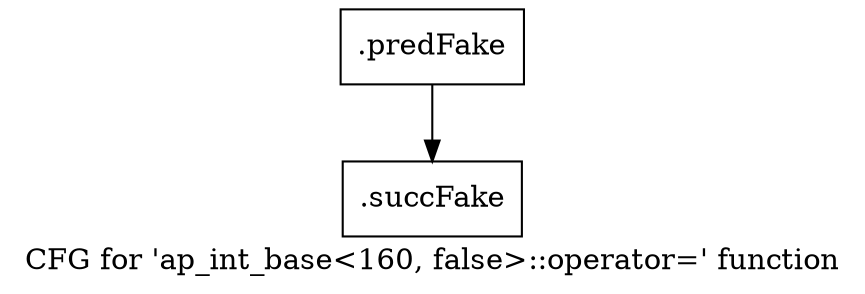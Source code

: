 digraph "CFG for 'ap_int_base\<160, false\>::operator=' function" {
	label="CFG for 'ap_int_base\<160, false\>::operator=' function";

	Node0x58baee0 [shape=record,filename="",linenumber="",label="{.predFake}"];
	Node0x58baee0 -> Node0x5091740[ callList="" memoryops="" filename="/mnt/xilinx/Vitis_HLS/2021.2/include/ap_int_base.h" execusionnum="1"];
	Node0x5091740 [shape=record,filename="/mnt/xilinx/Vitis_HLS/2021.2/include/ap_int_base.h",linenumber="511",label="{.succFake}"];
}
